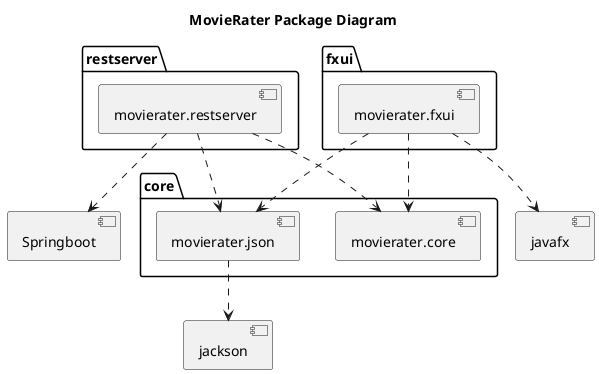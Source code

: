 @startuml MovieRater Package Diagram

/' Copy paste fra forrige innlevering '/

title MovieRater Package Diagram

package "core" {
    component movierater.core
    component movierater.json
}

package "restserver" {
    component movierater.restserver
}

package "fxui" {
    component movierater.fxui
}

component "jackson" {
}

component "javafx" {
}

component "Springboot" {
}

movierater.fxui ..> javafx
movierater.fxui ..> movierater.core
movierater.fxui ..> movierater.json
movierater.json ..> jackson
movierater.restserver ..> Springboot
movierater.restserver ..> movierater.json
movierater.restserver ..> movierater.core

@enduml